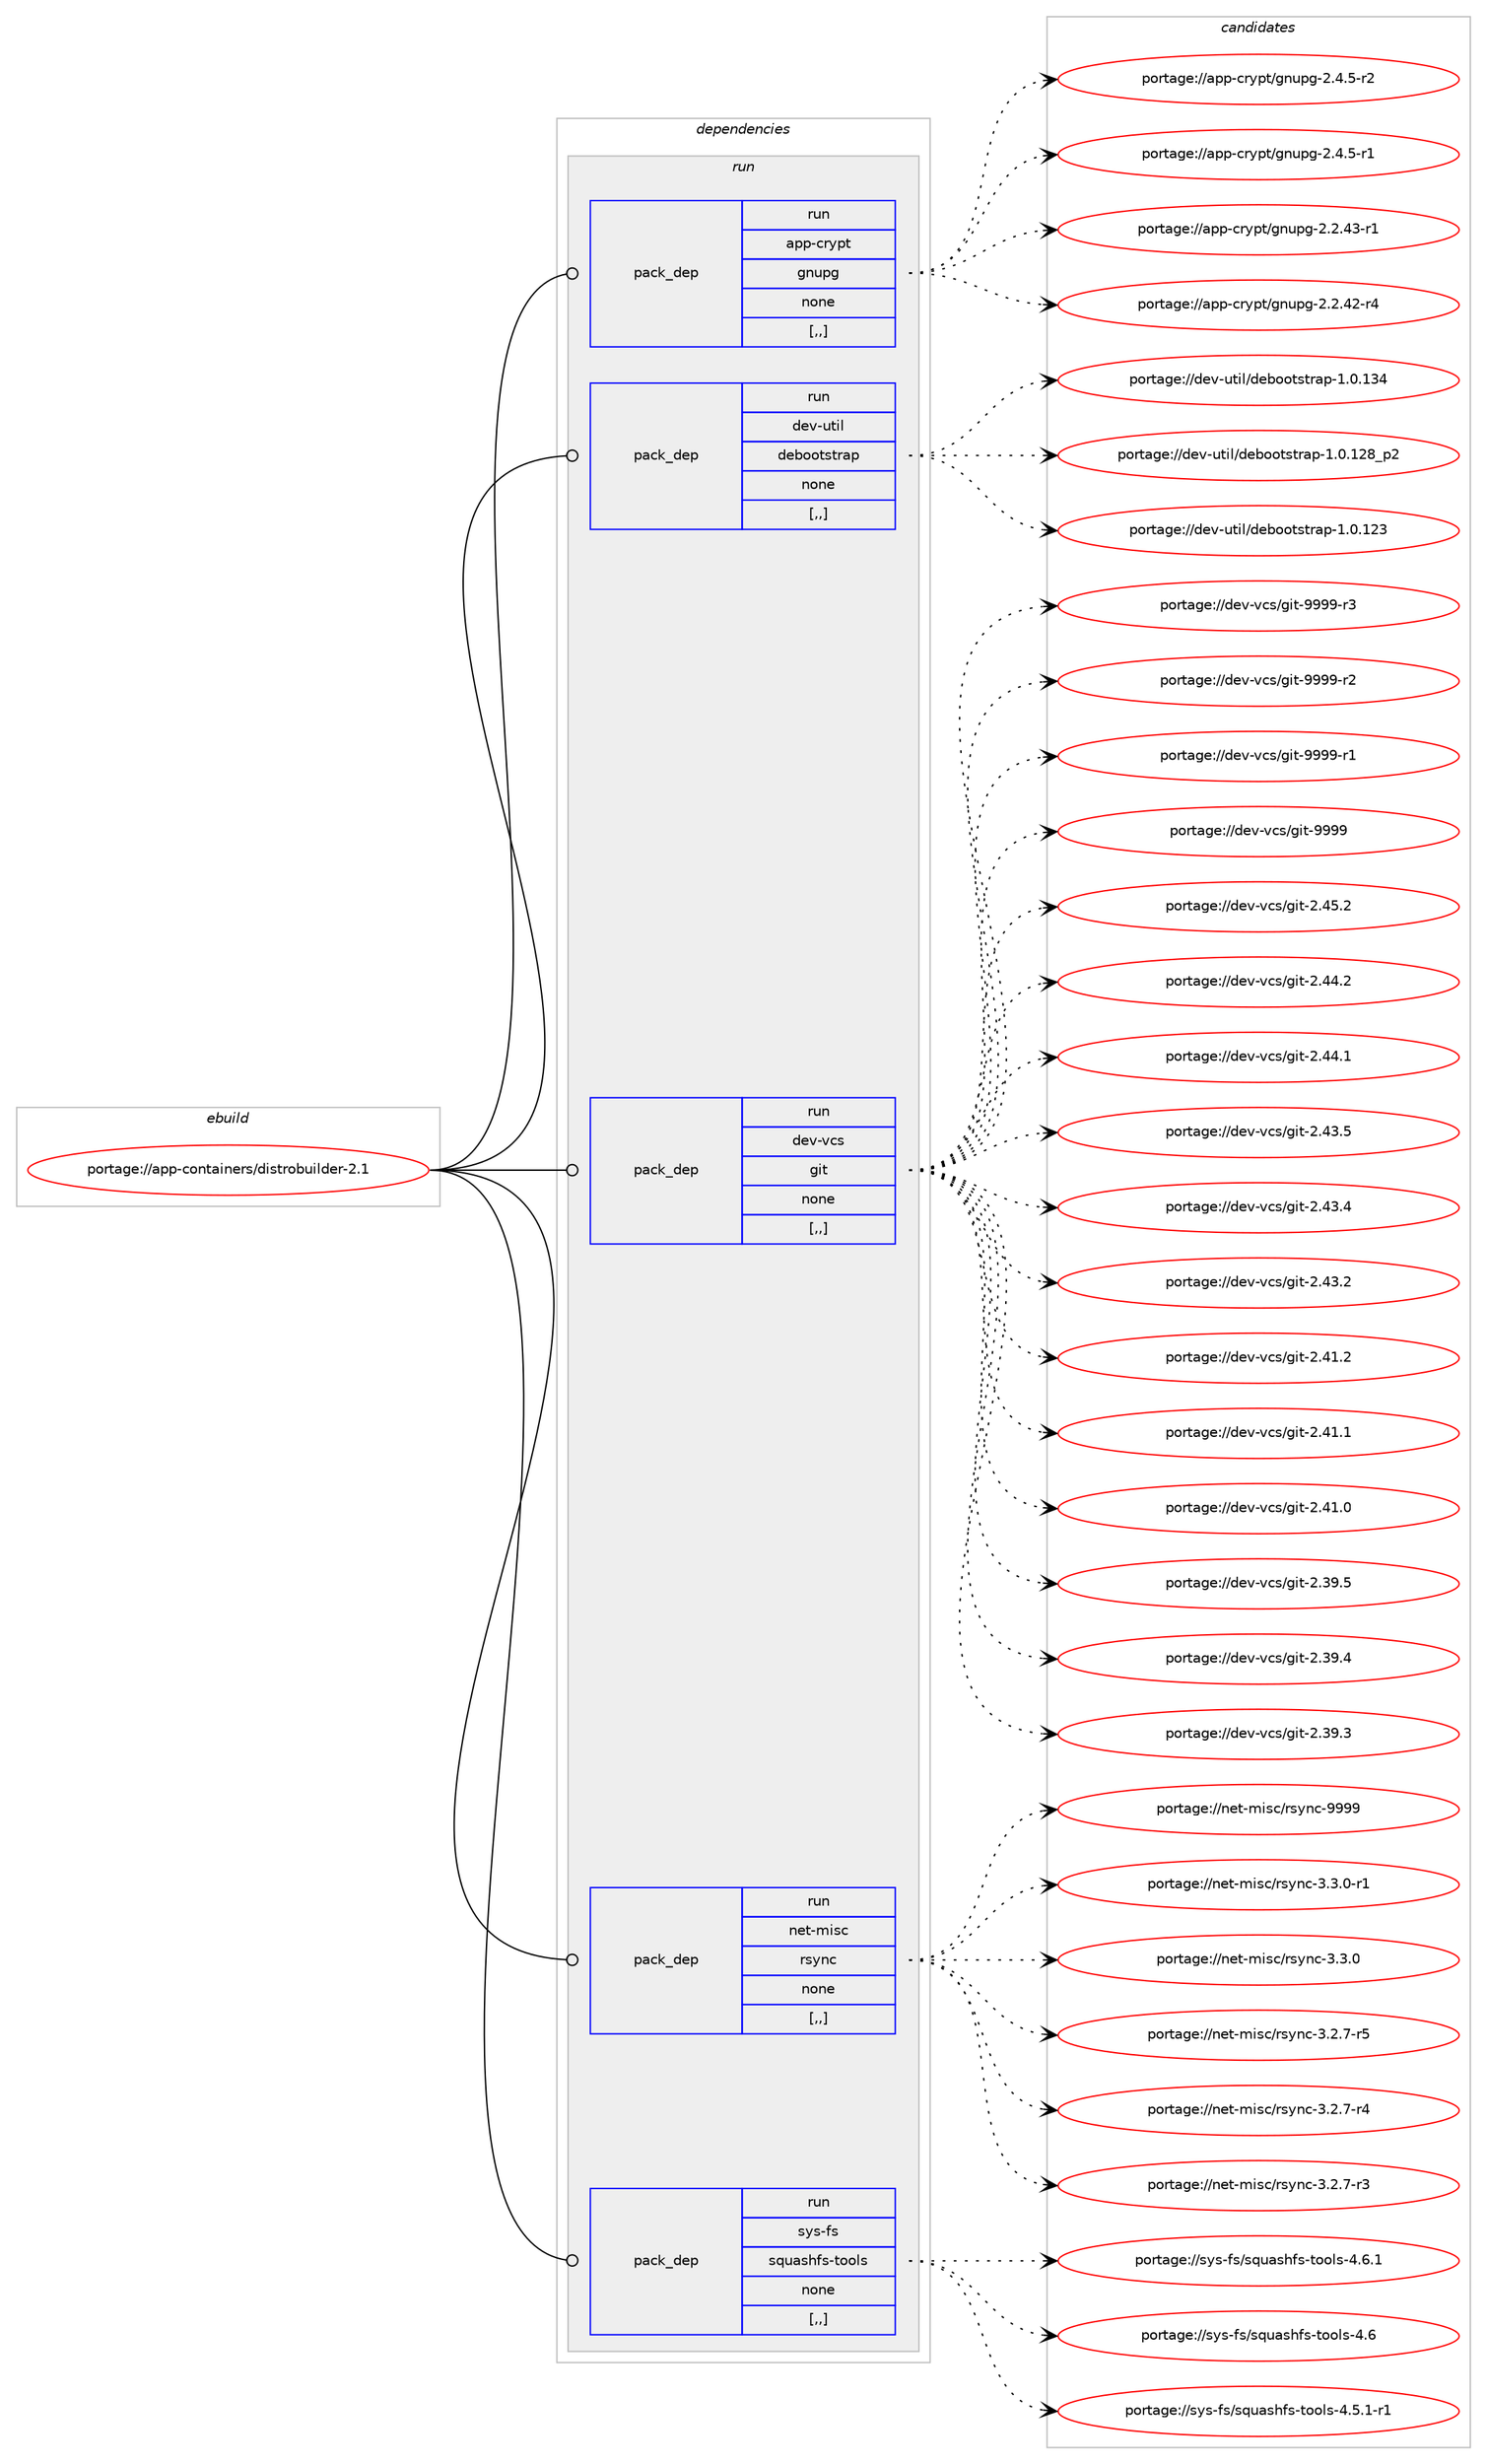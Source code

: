 digraph prolog {

# *************
# Graph options
# *************

newrank=true;
concentrate=true;
compound=true;
graph [rankdir=LR,fontname=Helvetica,fontsize=10,ranksep=1.5];#, ranksep=2.5, nodesep=0.2];
edge  [arrowhead=vee];
node  [fontname=Helvetica,fontsize=10];

# **********
# The ebuild
# **********

subgraph cluster_leftcol {
color=gray;
rank=same;
label=<<i>ebuild</i>>;
id [label="portage://app-containers/distrobuilder-2.1", color=red, width=4, href="../app-containers/distrobuilder-2.1.svg"];
}

# ****************
# The dependencies
# ****************

subgraph cluster_midcol {
color=gray;
label=<<i>dependencies</i>>;
subgraph cluster_compile {
fillcolor="#eeeeee";
style=filled;
label=<<i>compile</i>>;
}
subgraph cluster_compileandrun {
fillcolor="#eeeeee";
style=filled;
label=<<i>compile and run</i>>;
}
subgraph cluster_run {
fillcolor="#eeeeee";
style=filled;
label=<<i>run</i>>;
subgraph pack8061 {
dependency11123 [label=<<TABLE BORDER="0" CELLBORDER="1" CELLSPACING="0" CELLPADDING="4" WIDTH="220"><TR><TD ROWSPAN="6" CELLPADDING="30">pack_dep</TD></TR><TR><TD WIDTH="110">run</TD></TR><TR><TD>app-crypt</TD></TR><TR><TD>gnupg</TD></TR><TR><TD>none</TD></TR><TR><TD>[,,]</TD></TR></TABLE>>, shape=none, color=blue];
}
id:e -> dependency11123:w [weight=20,style="solid",arrowhead="odot"];
subgraph pack8062 {
dependency11124 [label=<<TABLE BORDER="0" CELLBORDER="1" CELLSPACING="0" CELLPADDING="4" WIDTH="220"><TR><TD ROWSPAN="6" CELLPADDING="30">pack_dep</TD></TR><TR><TD WIDTH="110">run</TD></TR><TR><TD>dev-util</TD></TR><TR><TD>debootstrap</TD></TR><TR><TD>none</TD></TR><TR><TD>[,,]</TD></TR></TABLE>>, shape=none, color=blue];
}
id:e -> dependency11124:w [weight=20,style="solid",arrowhead="odot"];
subgraph pack8063 {
dependency11125 [label=<<TABLE BORDER="0" CELLBORDER="1" CELLSPACING="0" CELLPADDING="4" WIDTH="220"><TR><TD ROWSPAN="6" CELLPADDING="30">pack_dep</TD></TR><TR><TD WIDTH="110">run</TD></TR><TR><TD>dev-vcs</TD></TR><TR><TD>git</TD></TR><TR><TD>none</TD></TR><TR><TD>[,,]</TD></TR></TABLE>>, shape=none, color=blue];
}
id:e -> dependency11125:w [weight=20,style="solid",arrowhead="odot"];
subgraph pack8064 {
dependency11126 [label=<<TABLE BORDER="0" CELLBORDER="1" CELLSPACING="0" CELLPADDING="4" WIDTH="220"><TR><TD ROWSPAN="6" CELLPADDING="30">pack_dep</TD></TR><TR><TD WIDTH="110">run</TD></TR><TR><TD>net-misc</TD></TR><TR><TD>rsync</TD></TR><TR><TD>none</TD></TR><TR><TD>[,,]</TD></TR></TABLE>>, shape=none, color=blue];
}
id:e -> dependency11126:w [weight=20,style="solid",arrowhead="odot"];
subgraph pack8065 {
dependency11127 [label=<<TABLE BORDER="0" CELLBORDER="1" CELLSPACING="0" CELLPADDING="4" WIDTH="220"><TR><TD ROWSPAN="6" CELLPADDING="30">pack_dep</TD></TR><TR><TD WIDTH="110">run</TD></TR><TR><TD>sys-fs</TD></TR><TR><TD>squashfs-tools</TD></TR><TR><TD>none</TD></TR><TR><TD>[,,]</TD></TR></TABLE>>, shape=none, color=blue];
}
id:e -> dependency11127:w [weight=20,style="solid",arrowhead="odot"];
}
}

# **************
# The candidates
# **************

subgraph cluster_choices {
rank=same;
color=gray;
label=<<i>candidates</i>>;

subgraph choice8061 {
color=black;
nodesep=1;
choice971121124599114121112116471031101171121034550465246534511450 [label="portage://app-crypt/gnupg-2.4.5-r2", color=red, width=4,href="../app-crypt/gnupg-2.4.5-r2.svg"];
choice971121124599114121112116471031101171121034550465246534511449 [label="portage://app-crypt/gnupg-2.4.5-r1", color=red, width=4,href="../app-crypt/gnupg-2.4.5-r1.svg"];
choice97112112459911412111211647103110117112103455046504652514511449 [label="portage://app-crypt/gnupg-2.2.43-r1", color=red, width=4,href="../app-crypt/gnupg-2.2.43-r1.svg"];
choice97112112459911412111211647103110117112103455046504652504511452 [label="portage://app-crypt/gnupg-2.2.42-r4", color=red, width=4,href="../app-crypt/gnupg-2.2.42-r4.svg"];
dependency11123:e -> choice971121124599114121112116471031101171121034550465246534511450:w [style=dotted,weight="100"];
dependency11123:e -> choice971121124599114121112116471031101171121034550465246534511449:w [style=dotted,weight="100"];
dependency11123:e -> choice97112112459911412111211647103110117112103455046504652514511449:w [style=dotted,weight="100"];
dependency11123:e -> choice97112112459911412111211647103110117112103455046504652504511452:w [style=dotted,weight="100"];
}
subgraph choice8062 {
color=black;
nodesep=1;
choice100101118451171161051084710010198111111116115116114971124549464846495152 [label="portage://dev-util/debootstrap-1.0.134", color=red, width=4,href="../dev-util/debootstrap-1.0.134.svg"];
choice1001011184511711610510847100101981111111161151161149711245494648464950569511250 [label="portage://dev-util/debootstrap-1.0.128_p2", color=red, width=4,href="../dev-util/debootstrap-1.0.128_p2.svg"];
choice100101118451171161051084710010198111111116115116114971124549464846495051 [label="portage://dev-util/debootstrap-1.0.123", color=red, width=4,href="../dev-util/debootstrap-1.0.123.svg"];
dependency11124:e -> choice100101118451171161051084710010198111111116115116114971124549464846495152:w [style=dotted,weight="100"];
dependency11124:e -> choice1001011184511711610510847100101981111111161151161149711245494648464950569511250:w [style=dotted,weight="100"];
dependency11124:e -> choice100101118451171161051084710010198111111116115116114971124549464846495051:w [style=dotted,weight="100"];
}
subgraph choice8063 {
color=black;
nodesep=1;
choice10010111845118991154710310511645575757574511451 [label="portage://dev-vcs/git-9999-r3", color=red, width=4,href="../dev-vcs/git-9999-r3.svg"];
choice10010111845118991154710310511645575757574511450 [label="portage://dev-vcs/git-9999-r2", color=red, width=4,href="../dev-vcs/git-9999-r2.svg"];
choice10010111845118991154710310511645575757574511449 [label="portage://dev-vcs/git-9999-r1", color=red, width=4,href="../dev-vcs/git-9999-r1.svg"];
choice1001011184511899115471031051164557575757 [label="portage://dev-vcs/git-9999", color=red, width=4,href="../dev-vcs/git-9999.svg"];
choice10010111845118991154710310511645504652534650 [label="portage://dev-vcs/git-2.45.2", color=red, width=4,href="../dev-vcs/git-2.45.2.svg"];
choice10010111845118991154710310511645504652524650 [label="portage://dev-vcs/git-2.44.2", color=red, width=4,href="../dev-vcs/git-2.44.2.svg"];
choice10010111845118991154710310511645504652524649 [label="portage://dev-vcs/git-2.44.1", color=red, width=4,href="../dev-vcs/git-2.44.1.svg"];
choice10010111845118991154710310511645504652514653 [label="portage://dev-vcs/git-2.43.5", color=red, width=4,href="../dev-vcs/git-2.43.5.svg"];
choice10010111845118991154710310511645504652514652 [label="portage://dev-vcs/git-2.43.4", color=red, width=4,href="../dev-vcs/git-2.43.4.svg"];
choice10010111845118991154710310511645504652514650 [label="portage://dev-vcs/git-2.43.2", color=red, width=4,href="../dev-vcs/git-2.43.2.svg"];
choice10010111845118991154710310511645504652494650 [label="portage://dev-vcs/git-2.41.2", color=red, width=4,href="../dev-vcs/git-2.41.2.svg"];
choice10010111845118991154710310511645504652494649 [label="portage://dev-vcs/git-2.41.1", color=red, width=4,href="../dev-vcs/git-2.41.1.svg"];
choice10010111845118991154710310511645504652494648 [label="portage://dev-vcs/git-2.41.0", color=red, width=4,href="../dev-vcs/git-2.41.0.svg"];
choice10010111845118991154710310511645504651574653 [label="portage://dev-vcs/git-2.39.5", color=red, width=4,href="../dev-vcs/git-2.39.5.svg"];
choice10010111845118991154710310511645504651574652 [label="portage://dev-vcs/git-2.39.4", color=red, width=4,href="../dev-vcs/git-2.39.4.svg"];
choice10010111845118991154710310511645504651574651 [label="portage://dev-vcs/git-2.39.3", color=red, width=4,href="../dev-vcs/git-2.39.3.svg"];
dependency11125:e -> choice10010111845118991154710310511645575757574511451:w [style=dotted,weight="100"];
dependency11125:e -> choice10010111845118991154710310511645575757574511450:w [style=dotted,weight="100"];
dependency11125:e -> choice10010111845118991154710310511645575757574511449:w [style=dotted,weight="100"];
dependency11125:e -> choice1001011184511899115471031051164557575757:w [style=dotted,weight="100"];
dependency11125:e -> choice10010111845118991154710310511645504652534650:w [style=dotted,weight="100"];
dependency11125:e -> choice10010111845118991154710310511645504652524650:w [style=dotted,weight="100"];
dependency11125:e -> choice10010111845118991154710310511645504652524649:w [style=dotted,weight="100"];
dependency11125:e -> choice10010111845118991154710310511645504652514653:w [style=dotted,weight="100"];
dependency11125:e -> choice10010111845118991154710310511645504652514652:w [style=dotted,weight="100"];
dependency11125:e -> choice10010111845118991154710310511645504652514650:w [style=dotted,weight="100"];
dependency11125:e -> choice10010111845118991154710310511645504652494650:w [style=dotted,weight="100"];
dependency11125:e -> choice10010111845118991154710310511645504652494649:w [style=dotted,weight="100"];
dependency11125:e -> choice10010111845118991154710310511645504652494648:w [style=dotted,weight="100"];
dependency11125:e -> choice10010111845118991154710310511645504651574653:w [style=dotted,weight="100"];
dependency11125:e -> choice10010111845118991154710310511645504651574652:w [style=dotted,weight="100"];
dependency11125:e -> choice10010111845118991154710310511645504651574651:w [style=dotted,weight="100"];
}
subgraph choice8064 {
color=black;
nodesep=1;
choice110101116451091051159947114115121110994557575757 [label="portage://net-misc/rsync-9999", color=red, width=4,href="../net-misc/rsync-9999.svg"];
choice110101116451091051159947114115121110994551465146484511449 [label="portage://net-misc/rsync-3.3.0-r1", color=red, width=4,href="../net-misc/rsync-3.3.0-r1.svg"];
choice11010111645109105115994711411512111099455146514648 [label="portage://net-misc/rsync-3.3.0", color=red, width=4,href="../net-misc/rsync-3.3.0.svg"];
choice110101116451091051159947114115121110994551465046554511453 [label="portage://net-misc/rsync-3.2.7-r5", color=red, width=4,href="../net-misc/rsync-3.2.7-r5.svg"];
choice110101116451091051159947114115121110994551465046554511452 [label="portage://net-misc/rsync-3.2.7-r4", color=red, width=4,href="../net-misc/rsync-3.2.7-r4.svg"];
choice110101116451091051159947114115121110994551465046554511451 [label="portage://net-misc/rsync-3.2.7-r3", color=red, width=4,href="../net-misc/rsync-3.2.7-r3.svg"];
dependency11126:e -> choice110101116451091051159947114115121110994557575757:w [style=dotted,weight="100"];
dependency11126:e -> choice110101116451091051159947114115121110994551465146484511449:w [style=dotted,weight="100"];
dependency11126:e -> choice11010111645109105115994711411512111099455146514648:w [style=dotted,weight="100"];
dependency11126:e -> choice110101116451091051159947114115121110994551465046554511453:w [style=dotted,weight="100"];
dependency11126:e -> choice110101116451091051159947114115121110994551465046554511452:w [style=dotted,weight="100"];
dependency11126:e -> choice110101116451091051159947114115121110994551465046554511451:w [style=dotted,weight="100"];
}
subgraph choice8065 {
color=black;
nodesep=1;
choice11512111545102115471151131179711510410211545116111111108115455246544649 [label="portage://sys-fs/squashfs-tools-4.6.1", color=red, width=4,href="../sys-fs/squashfs-tools-4.6.1.svg"];
choice1151211154510211547115113117971151041021154511611111110811545524654 [label="portage://sys-fs/squashfs-tools-4.6", color=red, width=4,href="../sys-fs/squashfs-tools-4.6.svg"];
choice115121115451021154711511311797115104102115451161111111081154552465346494511449 [label="portage://sys-fs/squashfs-tools-4.5.1-r1", color=red, width=4,href="../sys-fs/squashfs-tools-4.5.1-r1.svg"];
dependency11127:e -> choice11512111545102115471151131179711510410211545116111111108115455246544649:w [style=dotted,weight="100"];
dependency11127:e -> choice1151211154510211547115113117971151041021154511611111110811545524654:w [style=dotted,weight="100"];
dependency11127:e -> choice115121115451021154711511311797115104102115451161111111081154552465346494511449:w [style=dotted,weight="100"];
}
}

}
